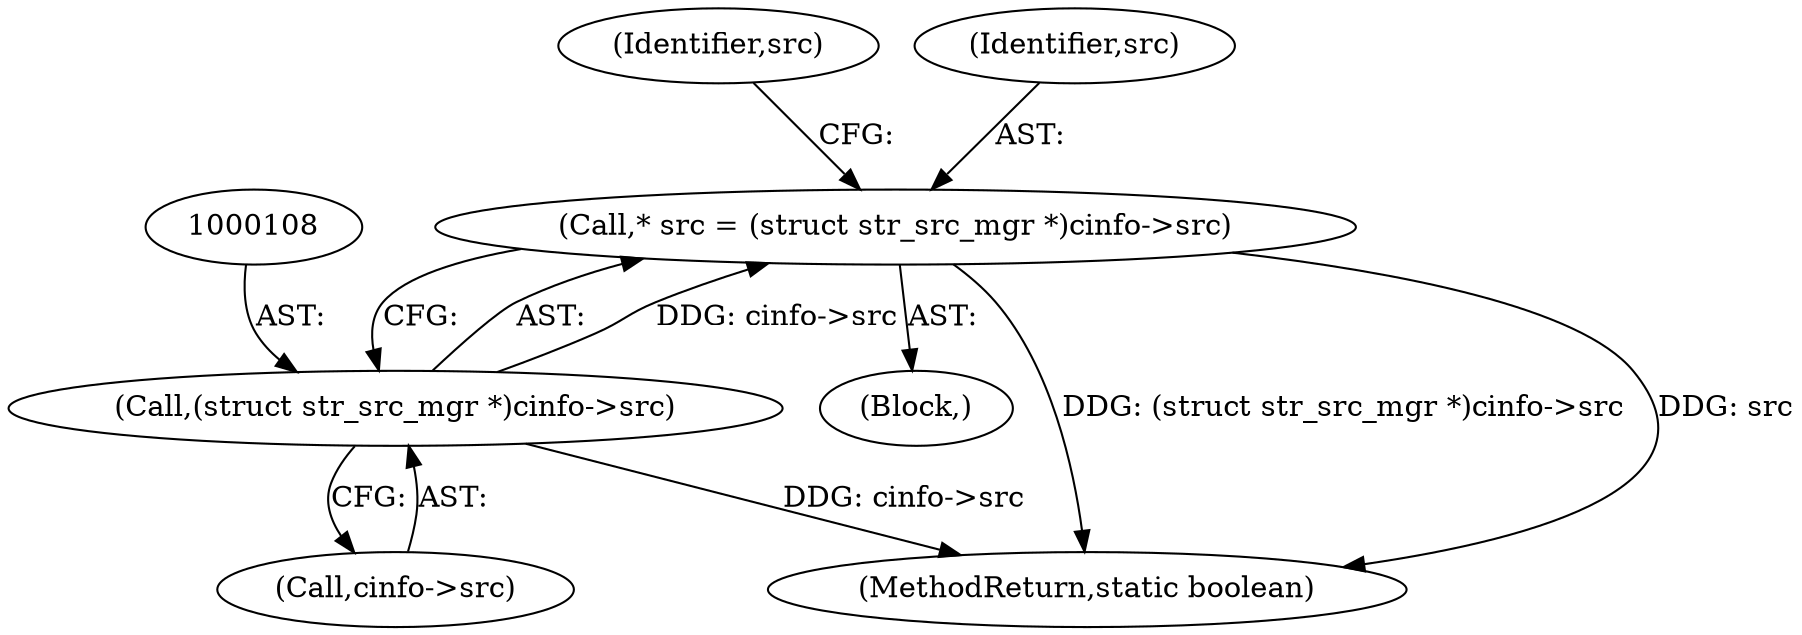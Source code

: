 digraph "0_poppler_fc071d800cb4329a3ccf898d7bf16b4db7323ad8_2@pointer" {
"1000105" [label="(Call,* src = (struct str_src_mgr *)cinfo->src)"];
"1000107" [label="(Call,(struct str_src_mgr *)cinfo->src)"];
"1000114" [label="(Identifier,src)"];
"1000106" [label="(Identifier,src)"];
"1000105" [label="(Call,* src = (struct str_src_mgr *)cinfo->src)"];
"1000109" [label="(Call,cinfo->src)"];
"1000107" [label="(Call,(struct str_src_mgr *)cinfo->src)"];
"1000102" [label="(Block,)"];
"1000187" [label="(MethodReturn,static boolean)"];
"1000105" -> "1000102"  [label="AST: "];
"1000105" -> "1000107"  [label="CFG: "];
"1000106" -> "1000105"  [label="AST: "];
"1000107" -> "1000105"  [label="AST: "];
"1000114" -> "1000105"  [label="CFG: "];
"1000105" -> "1000187"  [label="DDG: (struct str_src_mgr *)cinfo->src"];
"1000105" -> "1000187"  [label="DDG: src"];
"1000107" -> "1000105"  [label="DDG: cinfo->src"];
"1000107" -> "1000109"  [label="CFG: "];
"1000108" -> "1000107"  [label="AST: "];
"1000109" -> "1000107"  [label="AST: "];
"1000107" -> "1000187"  [label="DDG: cinfo->src"];
}
